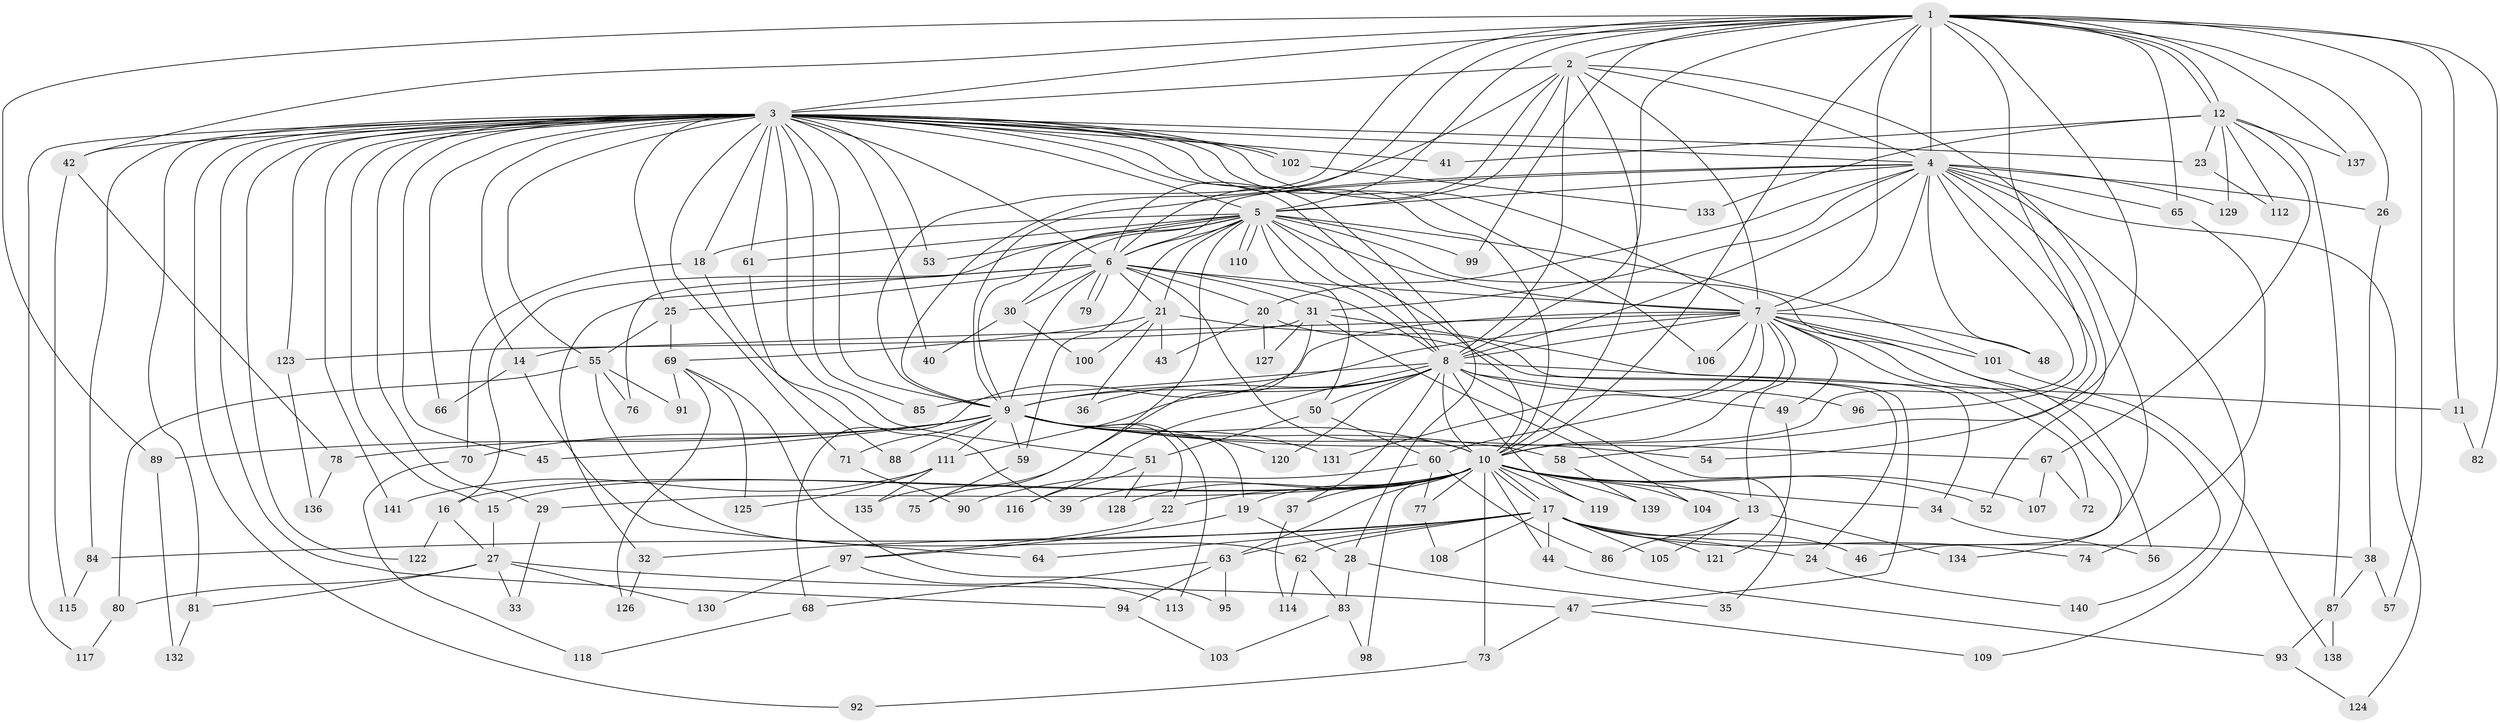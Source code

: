 // coarse degree distribution, {14: 0.023809523809523808, 2: 0.5714285714285714, 3: 0.09523809523809523, 1: 0.09523809523809523, 19: 0.023809523809523808, 4: 0.047619047619047616, 5: 0.023809523809523808, 16: 0.023809523809523808, 10: 0.023809523809523808, 18: 0.047619047619047616, 8: 0.023809523809523808}
// Generated by graph-tools (version 1.1) at 2025/47/03/04/25 21:47:02]
// undirected, 141 vertices, 307 edges
graph export_dot {
graph [start="1"]
  node [color=gray90,style=filled];
  1;
  2;
  3;
  4;
  5;
  6;
  7;
  8;
  9;
  10;
  11;
  12;
  13;
  14;
  15;
  16;
  17;
  18;
  19;
  20;
  21;
  22;
  23;
  24;
  25;
  26;
  27;
  28;
  29;
  30;
  31;
  32;
  33;
  34;
  35;
  36;
  37;
  38;
  39;
  40;
  41;
  42;
  43;
  44;
  45;
  46;
  47;
  48;
  49;
  50;
  51;
  52;
  53;
  54;
  55;
  56;
  57;
  58;
  59;
  60;
  61;
  62;
  63;
  64;
  65;
  66;
  67;
  68;
  69;
  70;
  71;
  72;
  73;
  74;
  75;
  76;
  77;
  78;
  79;
  80;
  81;
  82;
  83;
  84;
  85;
  86;
  87;
  88;
  89;
  90;
  91;
  92;
  93;
  94;
  95;
  96;
  97;
  98;
  99;
  100;
  101;
  102;
  103;
  104;
  105;
  106;
  107;
  108;
  109;
  110;
  111;
  112;
  113;
  114;
  115;
  116;
  117;
  118;
  119;
  120;
  121;
  122;
  123;
  124;
  125;
  126;
  127;
  128;
  129;
  130;
  131;
  132;
  133;
  134;
  135;
  136;
  137;
  138;
  139;
  140;
  141;
  1 -- 2;
  1 -- 3;
  1 -- 4;
  1 -- 5;
  1 -- 6;
  1 -- 7;
  1 -- 8;
  1 -- 9;
  1 -- 10;
  1 -- 11;
  1 -- 12;
  1 -- 12;
  1 -- 26;
  1 -- 42;
  1 -- 54;
  1 -- 57;
  1 -- 65;
  1 -- 82;
  1 -- 89;
  1 -- 96;
  1 -- 99;
  1 -- 137;
  2 -- 3;
  2 -- 4;
  2 -- 5;
  2 -- 6;
  2 -- 7;
  2 -- 8;
  2 -- 9;
  2 -- 10;
  2 -- 46;
  3 -- 4;
  3 -- 5;
  3 -- 6;
  3 -- 7;
  3 -- 8;
  3 -- 9;
  3 -- 10;
  3 -- 14;
  3 -- 15;
  3 -- 18;
  3 -- 23;
  3 -- 25;
  3 -- 28;
  3 -- 29;
  3 -- 40;
  3 -- 41;
  3 -- 42;
  3 -- 45;
  3 -- 51;
  3 -- 53;
  3 -- 55;
  3 -- 61;
  3 -- 66;
  3 -- 71;
  3 -- 81;
  3 -- 84;
  3 -- 85;
  3 -- 92;
  3 -- 94;
  3 -- 102;
  3 -- 102;
  3 -- 106;
  3 -- 117;
  3 -- 122;
  3 -- 123;
  3 -- 141;
  4 -- 5;
  4 -- 6;
  4 -- 7;
  4 -- 8;
  4 -- 9;
  4 -- 10;
  4 -- 20;
  4 -- 26;
  4 -- 31;
  4 -- 48;
  4 -- 52;
  4 -- 58;
  4 -- 65;
  4 -- 109;
  4 -- 124;
  4 -- 129;
  5 -- 6;
  5 -- 7;
  5 -- 8;
  5 -- 9;
  5 -- 10;
  5 -- 18;
  5 -- 21;
  5 -- 30;
  5 -- 50;
  5 -- 53;
  5 -- 56;
  5 -- 59;
  5 -- 61;
  5 -- 75;
  5 -- 76;
  5 -- 99;
  5 -- 101;
  5 -- 110;
  5 -- 110;
  6 -- 7;
  6 -- 8;
  6 -- 9;
  6 -- 10;
  6 -- 16;
  6 -- 20;
  6 -- 21;
  6 -- 25;
  6 -- 30;
  6 -- 31;
  6 -- 32;
  6 -- 79;
  6 -- 79;
  7 -- 8;
  7 -- 9;
  7 -- 10;
  7 -- 13;
  7 -- 14;
  7 -- 48;
  7 -- 49;
  7 -- 60;
  7 -- 68;
  7 -- 72;
  7 -- 101;
  7 -- 106;
  7 -- 131;
  7 -- 134;
  7 -- 140;
  8 -- 9;
  8 -- 10;
  8 -- 11;
  8 -- 35;
  8 -- 36;
  8 -- 37;
  8 -- 49;
  8 -- 50;
  8 -- 85;
  8 -- 96;
  8 -- 111;
  8 -- 116;
  8 -- 119;
  8 -- 120;
  9 -- 10;
  9 -- 19;
  9 -- 22;
  9 -- 45;
  9 -- 54;
  9 -- 58;
  9 -- 59;
  9 -- 67;
  9 -- 70;
  9 -- 71;
  9 -- 78;
  9 -- 88;
  9 -- 89;
  9 -- 111;
  9 -- 113;
  9 -- 120;
  9 -- 131;
  10 -- 13;
  10 -- 15;
  10 -- 16;
  10 -- 17;
  10 -- 17;
  10 -- 19;
  10 -- 22;
  10 -- 29;
  10 -- 34;
  10 -- 37;
  10 -- 39;
  10 -- 44;
  10 -- 52;
  10 -- 63;
  10 -- 73;
  10 -- 77;
  10 -- 98;
  10 -- 104;
  10 -- 107;
  10 -- 119;
  10 -- 128;
  10 -- 139;
  11 -- 82;
  12 -- 23;
  12 -- 41;
  12 -- 67;
  12 -- 87;
  12 -- 112;
  12 -- 129;
  12 -- 133;
  12 -- 137;
  13 -- 86;
  13 -- 105;
  13 -- 134;
  14 -- 64;
  14 -- 66;
  15 -- 27;
  16 -- 27;
  16 -- 122;
  17 -- 24;
  17 -- 32;
  17 -- 38;
  17 -- 44;
  17 -- 46;
  17 -- 62;
  17 -- 63;
  17 -- 64;
  17 -- 74;
  17 -- 84;
  17 -- 105;
  17 -- 108;
  17 -- 121;
  18 -- 39;
  18 -- 70;
  19 -- 28;
  19 -- 97;
  20 -- 43;
  20 -- 47;
  20 -- 127;
  21 -- 24;
  21 -- 36;
  21 -- 43;
  21 -- 69;
  21 -- 100;
  22 -- 97;
  23 -- 112;
  24 -- 140;
  25 -- 55;
  25 -- 69;
  26 -- 38;
  27 -- 33;
  27 -- 47;
  27 -- 80;
  27 -- 81;
  27 -- 130;
  28 -- 35;
  28 -- 83;
  29 -- 33;
  30 -- 40;
  30 -- 100;
  31 -- 34;
  31 -- 104;
  31 -- 123;
  31 -- 127;
  31 -- 135;
  32 -- 126;
  34 -- 56;
  37 -- 114;
  38 -- 57;
  38 -- 87;
  42 -- 78;
  42 -- 115;
  44 -- 93;
  47 -- 73;
  47 -- 109;
  49 -- 121;
  50 -- 51;
  50 -- 60;
  51 -- 116;
  51 -- 128;
  55 -- 62;
  55 -- 76;
  55 -- 80;
  55 -- 91;
  58 -- 139;
  59 -- 75;
  60 -- 77;
  60 -- 86;
  60 -- 90;
  61 -- 88;
  62 -- 83;
  62 -- 114;
  63 -- 68;
  63 -- 94;
  63 -- 95;
  65 -- 74;
  67 -- 72;
  67 -- 107;
  68 -- 118;
  69 -- 91;
  69 -- 95;
  69 -- 125;
  69 -- 126;
  70 -- 118;
  71 -- 90;
  73 -- 92;
  77 -- 108;
  78 -- 136;
  80 -- 117;
  81 -- 132;
  83 -- 98;
  83 -- 103;
  84 -- 115;
  87 -- 93;
  87 -- 138;
  89 -- 132;
  93 -- 124;
  94 -- 103;
  97 -- 113;
  97 -- 130;
  101 -- 138;
  102 -- 133;
  111 -- 125;
  111 -- 135;
  111 -- 141;
  123 -- 136;
}
